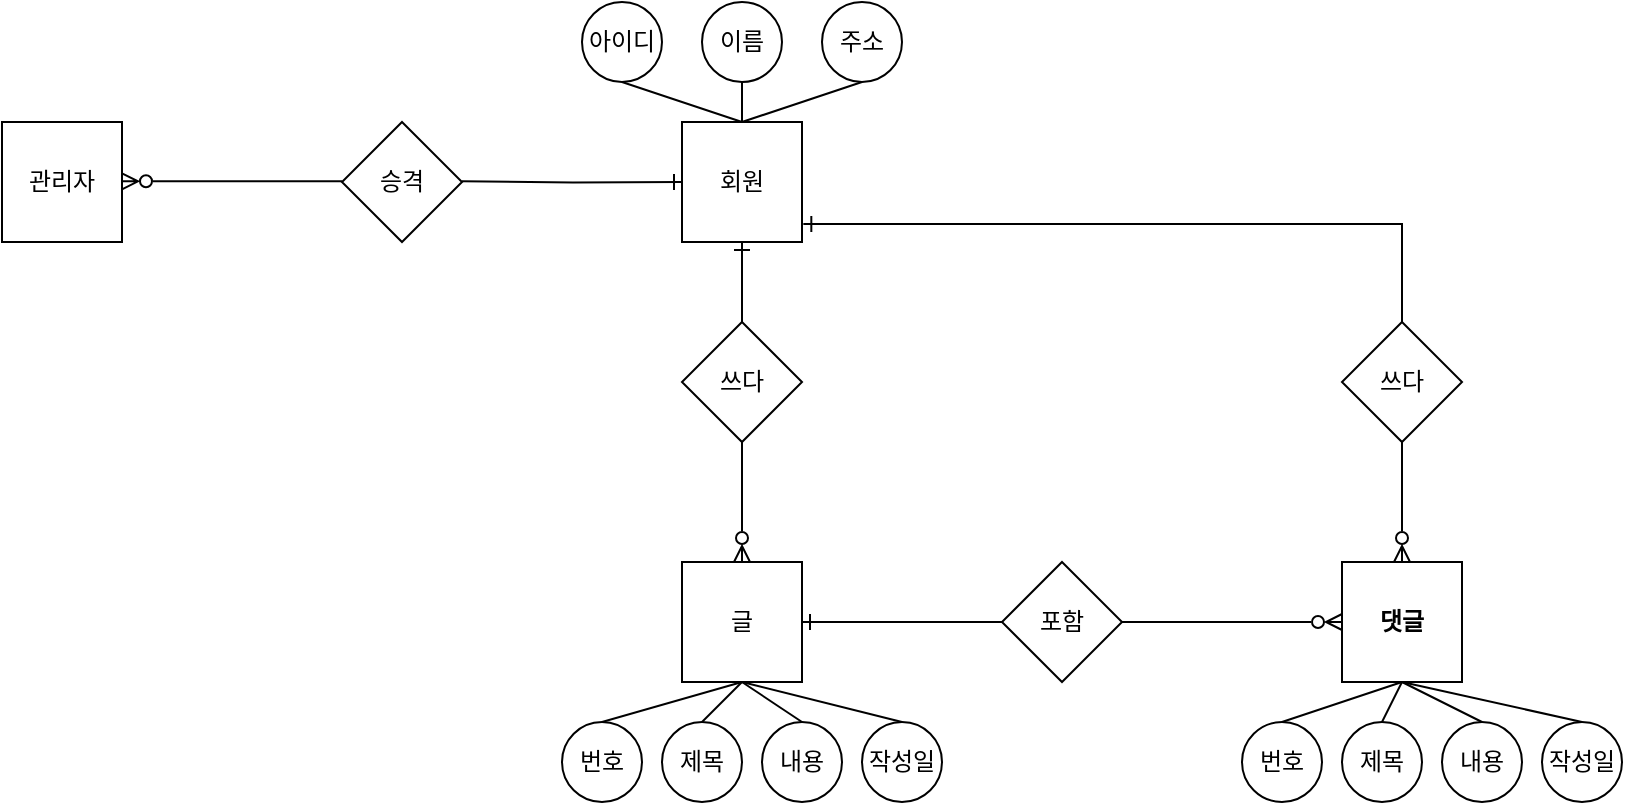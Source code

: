 <mxfile version="26.0.13">
  <diagram name="페이지-1" id="4vuVhHZME7iJmTDSj2Bs">
    <mxGraphModel dx="1816" dy="509" grid="1" gridSize="10" guides="1" tooltips="1" connect="1" arrows="1" fold="1" page="1" pageScale="1" pageWidth="827" pageHeight="1169" math="0" shadow="0">
      <root>
        <mxCell id="0" />
        <mxCell id="1" parent="0" />
        <mxCell id="JXLvr7qW4NooADWsaAQX-1" style="edgeStyle=orthogonalEdgeStyle;rounded=0;orthogonalLoop=1;jettySize=auto;html=1;endArrow=none;endFill=0;startArrow=ERone;startFill=0;" parent="1" source="JXLvr7qW4NooADWsaAQX-4" target="JXLvr7qW4NooADWsaAQX-22" edge="1">
          <mxGeometry relative="1" as="geometry" />
        </mxCell>
        <mxCell id="JXLvr7qW4NooADWsaAQX-2" style="edgeStyle=orthogonalEdgeStyle;rounded=0;orthogonalLoop=1;jettySize=auto;html=1;endArrow=none;endFill=0;startArrow=ERone;startFill=0;exitX=1.011;exitY=0.85;exitDx=0;exitDy=0;exitPerimeter=0;" parent="1" source="JXLvr7qW4NooADWsaAQX-4" target="JXLvr7qW4NooADWsaAQX-23" edge="1">
          <mxGeometry relative="1" as="geometry" />
        </mxCell>
        <mxCell id="JXLvr7qW4NooADWsaAQX-4" value="회원" style="rounded=0;whiteSpace=wrap;html=1;strokeColor=default;" parent="1" vertex="1">
          <mxGeometry x="160" y="160" width="60" height="60" as="geometry" />
        </mxCell>
        <mxCell id="JXLvr7qW4NooADWsaAQX-5" style="edgeStyle=orthogonalEdgeStyle;rounded=0;orthogonalLoop=1;jettySize=auto;html=1;endArrow=none;endFill=0;startArrow=ERzeroToMany;startFill=0;" parent="1" source="JXLvr7qW4NooADWsaAQX-7" target="JXLvr7qW4NooADWsaAQX-24" edge="1">
          <mxGeometry relative="1" as="geometry" />
        </mxCell>
        <mxCell id="JXLvr7qW4NooADWsaAQX-6" style="edgeStyle=orthogonalEdgeStyle;rounded=0;orthogonalLoop=1;jettySize=auto;html=1;entryX=0.5;entryY=1;entryDx=0;entryDy=0;endArrow=none;endFill=0;startArrow=ERzeroToMany;startFill=0;" parent="1" source="JXLvr7qW4NooADWsaAQX-7" target="JXLvr7qW4NooADWsaAQX-23" edge="1">
          <mxGeometry relative="1" as="geometry">
            <Array as="points">
              <mxPoint x="520" y="340" />
              <mxPoint x="520" y="340" />
            </Array>
          </mxGeometry>
        </mxCell>
        <mxCell id="JXLvr7qW4NooADWsaAQX-7" value="댓글" style="rounded=0;whiteSpace=wrap;html=1;fontStyle=1" parent="1" vertex="1">
          <mxGeometry x="490" y="380" width="60" height="60" as="geometry" />
        </mxCell>
        <mxCell id="JXLvr7qW4NooADWsaAQX-8" style="edgeStyle=orthogonalEdgeStyle;rounded=0;orthogonalLoop=1;jettySize=auto;html=1;entryX=0.5;entryY=1;entryDx=0;entryDy=0;endArrow=none;endFill=0;startArrow=ERzeroToMany;startFill=0;" parent="1" source="JXLvr7qW4NooADWsaAQX-10" target="JXLvr7qW4NooADWsaAQX-22" edge="1">
          <mxGeometry relative="1" as="geometry" />
        </mxCell>
        <mxCell id="JXLvr7qW4NooADWsaAQX-9" style="edgeStyle=orthogonalEdgeStyle;rounded=0;orthogonalLoop=1;jettySize=auto;html=1;entryX=0;entryY=0.5;entryDx=0;entryDy=0;endArrow=none;endFill=0;startArrow=ERone;startFill=0;" parent="1" source="JXLvr7qW4NooADWsaAQX-10" target="JXLvr7qW4NooADWsaAQX-24" edge="1">
          <mxGeometry relative="1" as="geometry" />
        </mxCell>
        <mxCell id="JXLvr7qW4NooADWsaAQX-10" value="글" style="rounded=0;whiteSpace=wrap;html=1;" parent="1" vertex="1">
          <mxGeometry x="160" y="380" width="60" height="60" as="geometry" />
        </mxCell>
        <mxCell id="JXLvr7qW4NooADWsaAQX-11" value="아이디" style="ellipse;whiteSpace=wrap;html=1;aspect=fixed;strokeColor=default;" parent="1" vertex="1">
          <mxGeometry x="110" y="100" width="40" height="40" as="geometry" />
        </mxCell>
        <mxCell id="JXLvr7qW4NooADWsaAQX-12" value="이름" style="ellipse;whiteSpace=wrap;html=1;aspect=fixed;" parent="1" vertex="1">
          <mxGeometry x="170" y="100" width="40" height="40" as="geometry" />
        </mxCell>
        <mxCell id="JXLvr7qW4NooADWsaAQX-13" value="주소" style="ellipse;whiteSpace=wrap;html=1;aspect=fixed;" parent="1" vertex="1">
          <mxGeometry x="230" y="100" width="40" height="40" as="geometry" />
        </mxCell>
        <mxCell id="JXLvr7qW4NooADWsaAQX-14" value="번호" style="ellipse;whiteSpace=wrap;html=1;aspect=fixed;strokeColor=default;" parent="1" vertex="1">
          <mxGeometry x="100" y="460" width="40" height="40" as="geometry" />
        </mxCell>
        <mxCell id="JXLvr7qW4NooADWsaAQX-15" value="제목" style="ellipse;whiteSpace=wrap;html=1;aspect=fixed;strokeColor=default;" parent="1" vertex="1">
          <mxGeometry x="150" y="460" width="40" height="40" as="geometry" />
        </mxCell>
        <mxCell id="JXLvr7qW4NooADWsaAQX-16" value="내용" style="ellipse;whiteSpace=wrap;html=1;aspect=fixed;strokeColor=default;" parent="1" vertex="1">
          <mxGeometry x="200" y="460" width="40" height="40" as="geometry" />
        </mxCell>
        <mxCell id="JXLvr7qW4NooADWsaAQX-17" value="작성일" style="ellipse;whiteSpace=wrap;html=1;aspect=fixed;strokeColor=default;" parent="1" vertex="1">
          <mxGeometry x="250" y="460" width="40" height="40" as="geometry" />
        </mxCell>
        <mxCell id="JXLvr7qW4NooADWsaAQX-18" value="번호" style="ellipse;whiteSpace=wrap;html=1;aspect=fixed;strokeColor=default;" parent="1" vertex="1">
          <mxGeometry x="440" y="460" width="40" height="40" as="geometry" />
        </mxCell>
        <mxCell id="JXLvr7qW4NooADWsaAQX-19" value="제목" style="ellipse;whiteSpace=wrap;html=1;aspect=fixed;strokeColor=default;" parent="1" vertex="1">
          <mxGeometry x="490" y="460" width="40" height="40" as="geometry" />
        </mxCell>
        <mxCell id="JXLvr7qW4NooADWsaAQX-20" value="내용" style="ellipse;whiteSpace=wrap;html=1;aspect=fixed;strokeColor=default;" parent="1" vertex="1">
          <mxGeometry x="540" y="460" width="40" height="40" as="geometry" />
        </mxCell>
        <mxCell id="JXLvr7qW4NooADWsaAQX-21" value="작성일" style="ellipse;whiteSpace=wrap;html=1;aspect=fixed;strokeColor=default;" parent="1" vertex="1">
          <mxGeometry x="590" y="460" width="40" height="40" as="geometry" />
        </mxCell>
        <mxCell id="JXLvr7qW4NooADWsaAQX-22" value="쓰다" style="rhombus;whiteSpace=wrap;html=1;" parent="1" vertex="1">
          <mxGeometry x="160" y="260" width="60" height="60" as="geometry" />
        </mxCell>
        <mxCell id="JXLvr7qW4NooADWsaAQX-23" value="쓰다" style="rhombus;whiteSpace=wrap;html=1;" parent="1" vertex="1">
          <mxGeometry x="490" y="260" width="60" height="60" as="geometry" />
        </mxCell>
        <mxCell id="JXLvr7qW4NooADWsaAQX-24" value="포함" style="rhombus;whiteSpace=wrap;html=1;" parent="1" vertex="1">
          <mxGeometry x="320" y="380" width="60" height="60" as="geometry" />
        </mxCell>
        <mxCell id="JXLvr7qW4NooADWsaAQX-32" value="" style="edgeStyle=none;orthogonalLoop=1;jettySize=auto;html=1;rounded=0;endArrow=none;endFill=0;exitX=0.5;exitY=0;exitDx=0;exitDy=0;entryX=0.5;entryY=1;entryDx=0;entryDy=0;" parent="1" source="JXLvr7qW4NooADWsaAQX-4" target="JXLvr7qW4NooADWsaAQX-13" edge="1">
          <mxGeometry width="80" relative="1" as="geometry">
            <mxPoint x="230" y="150" as="sourcePoint" />
            <mxPoint x="310" y="150" as="targetPoint" />
            <Array as="points" />
          </mxGeometry>
        </mxCell>
        <mxCell id="JXLvr7qW4NooADWsaAQX-33" value="" style="edgeStyle=none;orthogonalLoop=1;jettySize=auto;html=1;rounded=0;endArrow=none;endFill=0;exitX=0.5;exitY=0;exitDx=0;exitDy=0;entryX=0.5;entryY=1;entryDx=0;entryDy=0;" parent="1" source="JXLvr7qW4NooADWsaAQX-4" target="JXLvr7qW4NooADWsaAQX-12" edge="1">
          <mxGeometry width="80" relative="1" as="geometry">
            <mxPoint x="200" y="170" as="sourcePoint" />
            <mxPoint x="260" y="150" as="targetPoint" />
            <Array as="points" />
          </mxGeometry>
        </mxCell>
        <mxCell id="JXLvr7qW4NooADWsaAQX-34" value="" style="edgeStyle=none;orthogonalLoop=1;jettySize=auto;html=1;rounded=0;endArrow=none;endFill=0;exitX=0.5;exitY=0;exitDx=0;exitDy=0;entryX=0.5;entryY=1;entryDx=0;entryDy=0;" parent="1" source="JXLvr7qW4NooADWsaAQX-4" edge="1">
          <mxGeometry width="80" relative="1" as="geometry">
            <mxPoint x="70" y="160" as="sourcePoint" />
            <mxPoint x="130" y="140" as="targetPoint" />
            <Array as="points" />
          </mxGeometry>
        </mxCell>
        <mxCell id="JXLvr7qW4NooADWsaAQX-36" value="" style="edgeStyle=none;orthogonalLoop=1;jettySize=auto;html=1;rounded=0;endArrow=none;endFill=0;exitX=0.5;exitY=0;exitDx=0;exitDy=0;entryX=0.5;entryY=1;entryDx=0;entryDy=0;" parent="1" edge="1">
          <mxGeometry width="80" relative="1" as="geometry">
            <mxPoint x="120" y="460" as="sourcePoint" />
            <mxPoint x="190" y="440" as="targetPoint" />
            <Array as="points" />
          </mxGeometry>
        </mxCell>
        <mxCell id="JXLvr7qW4NooADWsaAQX-37" value="" style="edgeStyle=none;orthogonalLoop=1;jettySize=auto;html=1;rounded=0;endArrow=none;endFill=0;exitX=0.5;exitY=0;exitDx=0;exitDy=0;" parent="1" source="JXLvr7qW4NooADWsaAQX-15" edge="1">
          <mxGeometry width="80" relative="1" as="geometry">
            <mxPoint x="130" y="470" as="sourcePoint" />
            <mxPoint x="190" y="440" as="targetPoint" />
            <Array as="points" />
          </mxGeometry>
        </mxCell>
        <mxCell id="JXLvr7qW4NooADWsaAQX-38" value="" style="edgeStyle=none;orthogonalLoop=1;jettySize=auto;html=1;rounded=0;endArrow=none;endFill=0;exitX=0.5;exitY=0;exitDx=0;exitDy=0;entryX=0.5;entryY=1;entryDx=0;entryDy=0;" parent="1" source="JXLvr7qW4NooADWsaAQX-16" target="JXLvr7qW4NooADWsaAQX-10" edge="1">
          <mxGeometry width="80" relative="1" as="geometry">
            <mxPoint x="140" y="480" as="sourcePoint" />
            <mxPoint x="210" y="460" as="targetPoint" />
            <Array as="points" />
          </mxGeometry>
        </mxCell>
        <mxCell id="JXLvr7qW4NooADWsaAQX-39" value="" style="edgeStyle=none;orthogonalLoop=1;jettySize=auto;html=1;rounded=0;endArrow=none;endFill=0;exitX=0.5;exitY=0;exitDx=0;exitDy=0;entryX=0.5;entryY=1;entryDx=0;entryDy=0;" parent="1" source="JXLvr7qW4NooADWsaAQX-17" target="JXLvr7qW4NooADWsaAQX-10" edge="1">
          <mxGeometry width="80" relative="1" as="geometry">
            <mxPoint x="150" y="490" as="sourcePoint" />
            <mxPoint x="220" y="470" as="targetPoint" />
            <Array as="points" />
          </mxGeometry>
        </mxCell>
        <mxCell id="JXLvr7qW4NooADWsaAQX-40" value="" style="edgeStyle=none;orthogonalLoop=1;jettySize=auto;html=1;rounded=0;endArrow=none;endFill=0;exitX=0.5;exitY=0;exitDx=0;exitDy=0;entryX=0.5;entryY=1;entryDx=0;entryDy=0;" parent="1" source="JXLvr7qW4NooADWsaAQX-18" edge="1">
          <mxGeometry width="80" relative="1" as="geometry">
            <mxPoint x="450" y="460" as="sourcePoint" />
            <mxPoint x="520" y="440" as="targetPoint" />
            <Array as="points" />
          </mxGeometry>
        </mxCell>
        <mxCell id="JXLvr7qW4NooADWsaAQX-41" value="" style="edgeStyle=none;orthogonalLoop=1;jettySize=auto;html=1;rounded=0;endArrow=none;endFill=0;exitX=0.5;exitY=0;exitDx=0;exitDy=0;entryX=0.5;entryY=1;entryDx=0;entryDy=0;" parent="1" source="JXLvr7qW4NooADWsaAQX-19" target="JXLvr7qW4NooADWsaAQX-7" edge="1">
          <mxGeometry width="80" relative="1" as="geometry">
            <mxPoint x="460" y="470" as="sourcePoint" />
            <mxPoint x="520" y="450" as="targetPoint" />
            <Array as="points" />
          </mxGeometry>
        </mxCell>
        <mxCell id="JXLvr7qW4NooADWsaAQX-42" value="" style="edgeStyle=none;orthogonalLoop=1;jettySize=auto;html=1;rounded=0;endArrow=none;endFill=0;exitX=0.5;exitY=0;exitDx=0;exitDy=0;" parent="1" source="JXLvr7qW4NooADWsaAQX-20" edge="1">
          <mxGeometry width="80" relative="1" as="geometry">
            <mxPoint x="470" y="480" as="sourcePoint" />
            <mxPoint x="520" y="440" as="targetPoint" />
            <Array as="points" />
          </mxGeometry>
        </mxCell>
        <mxCell id="JXLvr7qW4NooADWsaAQX-43" value="" style="edgeStyle=none;orthogonalLoop=1;jettySize=auto;html=1;rounded=0;endArrow=none;endFill=0;exitX=0.5;exitY=0;exitDx=0;exitDy=0;" parent="1" source="JXLvr7qW4NooADWsaAQX-21" edge="1">
          <mxGeometry width="80" relative="1" as="geometry">
            <mxPoint x="480" y="490" as="sourcePoint" />
            <mxPoint x="520" y="440" as="targetPoint" />
            <Array as="points" />
          </mxGeometry>
        </mxCell>
        <mxCell id="nfqGvUQJeBYagaK05LMW-1" value="관리자" style="rounded=0;whiteSpace=wrap;html=1;strokeColor=default;" vertex="1" parent="1">
          <mxGeometry x="-180" y="160" width="60" height="60" as="geometry" />
        </mxCell>
        <mxCell id="nfqGvUQJeBYagaK05LMW-2" value="승격" style="rhombus;whiteSpace=wrap;html=1;" vertex="1" parent="1">
          <mxGeometry x="-10" y="160" width="60" height="60" as="geometry" />
        </mxCell>
        <mxCell id="nfqGvUQJeBYagaK05LMW-3" style="edgeStyle=orthogonalEdgeStyle;rounded=0;orthogonalLoop=1;jettySize=auto;html=1;entryX=0;entryY=0.5;entryDx=0;entryDy=0;endArrow=ERone;endFill=0;startArrow=none;startFill=0;" edge="1" parent="1" target="JXLvr7qW4NooADWsaAQX-4">
          <mxGeometry relative="1" as="geometry">
            <mxPoint x="50" y="189.66" as="sourcePoint" />
            <mxPoint x="150" y="189.66" as="targetPoint" />
          </mxGeometry>
        </mxCell>
        <mxCell id="nfqGvUQJeBYagaK05LMW-4" style="edgeStyle=orthogonalEdgeStyle;rounded=0;orthogonalLoop=1;jettySize=auto;html=1;endArrow=ERzeroToMany;endFill=0;startArrow=none;startFill=0;" edge="1" parent="1">
          <mxGeometry relative="1" as="geometry">
            <mxPoint x="-10" y="189.66" as="sourcePoint" />
            <mxPoint x="-120" y="189.66" as="targetPoint" />
          </mxGeometry>
        </mxCell>
      </root>
    </mxGraphModel>
  </diagram>
</mxfile>
